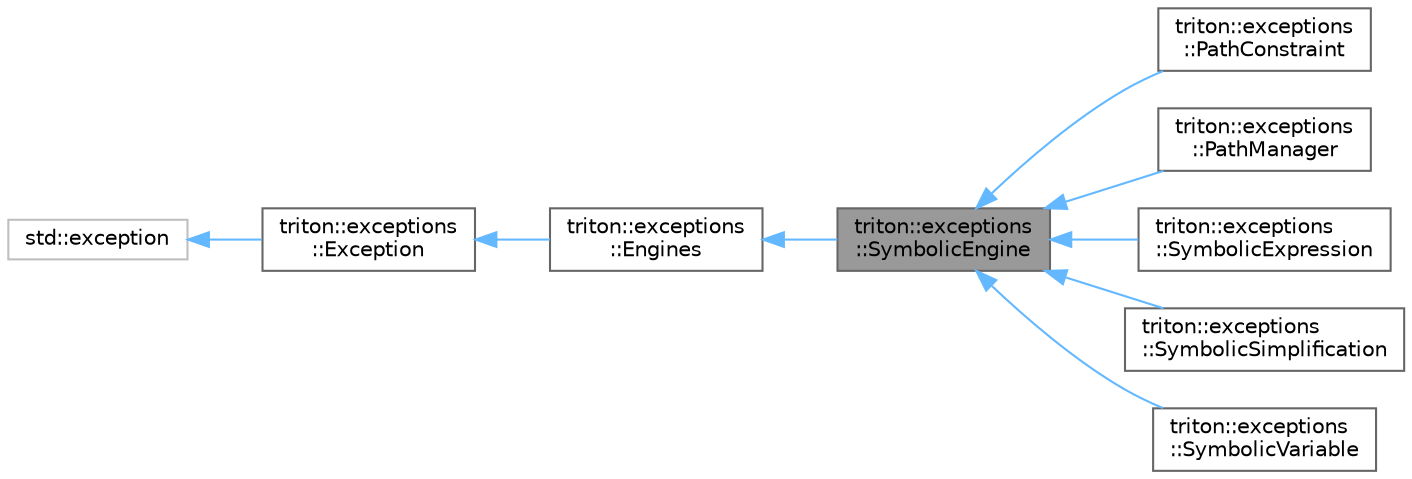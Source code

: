 digraph "triton::exceptions::SymbolicEngine"
{
 // LATEX_PDF_SIZE
  bgcolor="transparent";
  edge [fontname=Helvetica,fontsize=10,labelfontname=Helvetica,labelfontsize=10];
  node [fontname=Helvetica,fontsize=10,shape=box,height=0.2,width=0.4];
  rankdir="LR";
  Node1 [label="triton::exceptions\l::SymbolicEngine",height=0.2,width=0.4,color="gray40", fillcolor="grey60", style="filled", fontcolor="black",tooltip="The exception class used by the symbolic engine."];
  Node2 -> Node1 [dir="back",color="steelblue1",style="solid"];
  Node2 [label="triton::exceptions\l::Engines",height=0.2,width=0.4,color="gray40", fillcolor="white", style="filled",URL="$classtriton_1_1exceptions_1_1Engines.html",tooltip="The exception class used by all engines."];
  Node3 -> Node2 [dir="back",color="steelblue1",style="solid"];
  Node3 [label="triton::exceptions\l::Exception",height=0.2,width=0.4,color="gray40", fillcolor="white", style="filled",URL="$classtriton_1_1exceptions_1_1Exception.html",tooltip="The root class of all exceptions."];
  Node4 -> Node3 [dir="back",color="steelblue1",style="solid"];
  Node4 [label="std::exception",height=0.2,width=0.4,color="grey75", fillcolor="white", style="filled",tooltip=" "];
  Node1 -> Node5 [dir="back",color="steelblue1",style="solid"];
  Node5 [label="triton::exceptions\l::PathConstraint",height=0.2,width=0.4,color="gray40", fillcolor="white", style="filled",URL="$classtriton_1_1exceptions_1_1PathConstraint.html",tooltip="The exception class used by path constraints."];
  Node1 -> Node6 [dir="back",color="steelblue1",style="solid"];
  Node6 [label="triton::exceptions\l::PathManager",height=0.2,width=0.4,color="gray40", fillcolor="white", style="filled",URL="$classtriton_1_1exceptions_1_1PathManager.html",tooltip="The exception class used by the path manager."];
  Node1 -> Node7 [dir="back",color="steelblue1",style="solid"];
  Node7 [label="triton::exceptions\l::SymbolicExpression",height=0.2,width=0.4,color="gray40", fillcolor="white", style="filled",URL="$classtriton_1_1exceptions_1_1SymbolicExpression.html",tooltip="The exception class used by symbolic expressions."];
  Node1 -> Node8 [dir="back",color="steelblue1",style="solid"];
  Node8 [label="triton::exceptions\l::SymbolicSimplification",height=0.2,width=0.4,color="gray40", fillcolor="white", style="filled",URL="$classtriton_1_1exceptions_1_1SymbolicSimplification.html",tooltip="The exception class used by symbolic simplifications."];
  Node1 -> Node9 [dir="back",color="steelblue1",style="solid"];
  Node9 [label="triton::exceptions\l::SymbolicVariable",height=0.2,width=0.4,color="gray40", fillcolor="white", style="filled",URL="$classtriton_1_1exceptions_1_1SymbolicVariable.html",tooltip="The exception class used by symbolic variables."];
}
